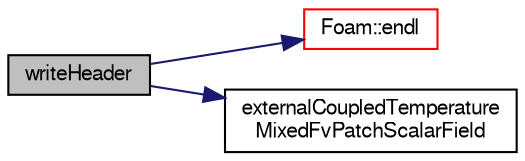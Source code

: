 digraph "writeHeader"
{
  bgcolor="transparent";
  edge [fontname="FreeSans",fontsize="10",labelfontname="FreeSans",labelfontsize="10"];
  node [fontname="FreeSans",fontsize="10",shape=record];
  rankdir="LR";
  Node273 [label="writeHeader",height=0.2,width=0.4,color="black", fillcolor="grey75", style="filled", fontcolor="black"];
  Node273 -> Node274 [color="midnightblue",fontsize="10",style="solid",fontname="FreeSans"];
  Node274 [label="Foam::endl",height=0.2,width=0.4,color="red",URL="$a21124.html#a2db8fe02a0d3909e9351bb4275b23ce4",tooltip="Add newline and flush stream. "];
  Node273 -> Node276 [color="midnightblue",fontsize="10",style="solid",fontname="FreeSans"];
  Node276 [label="externalCoupledTemperature\lMixedFvPatchScalarField",height=0.2,width=0.4,color="black",URL="$a30778.html#acad9cba4ce83080c8ca9271997786d00",tooltip="Construct from patch and internal field. "];
}
